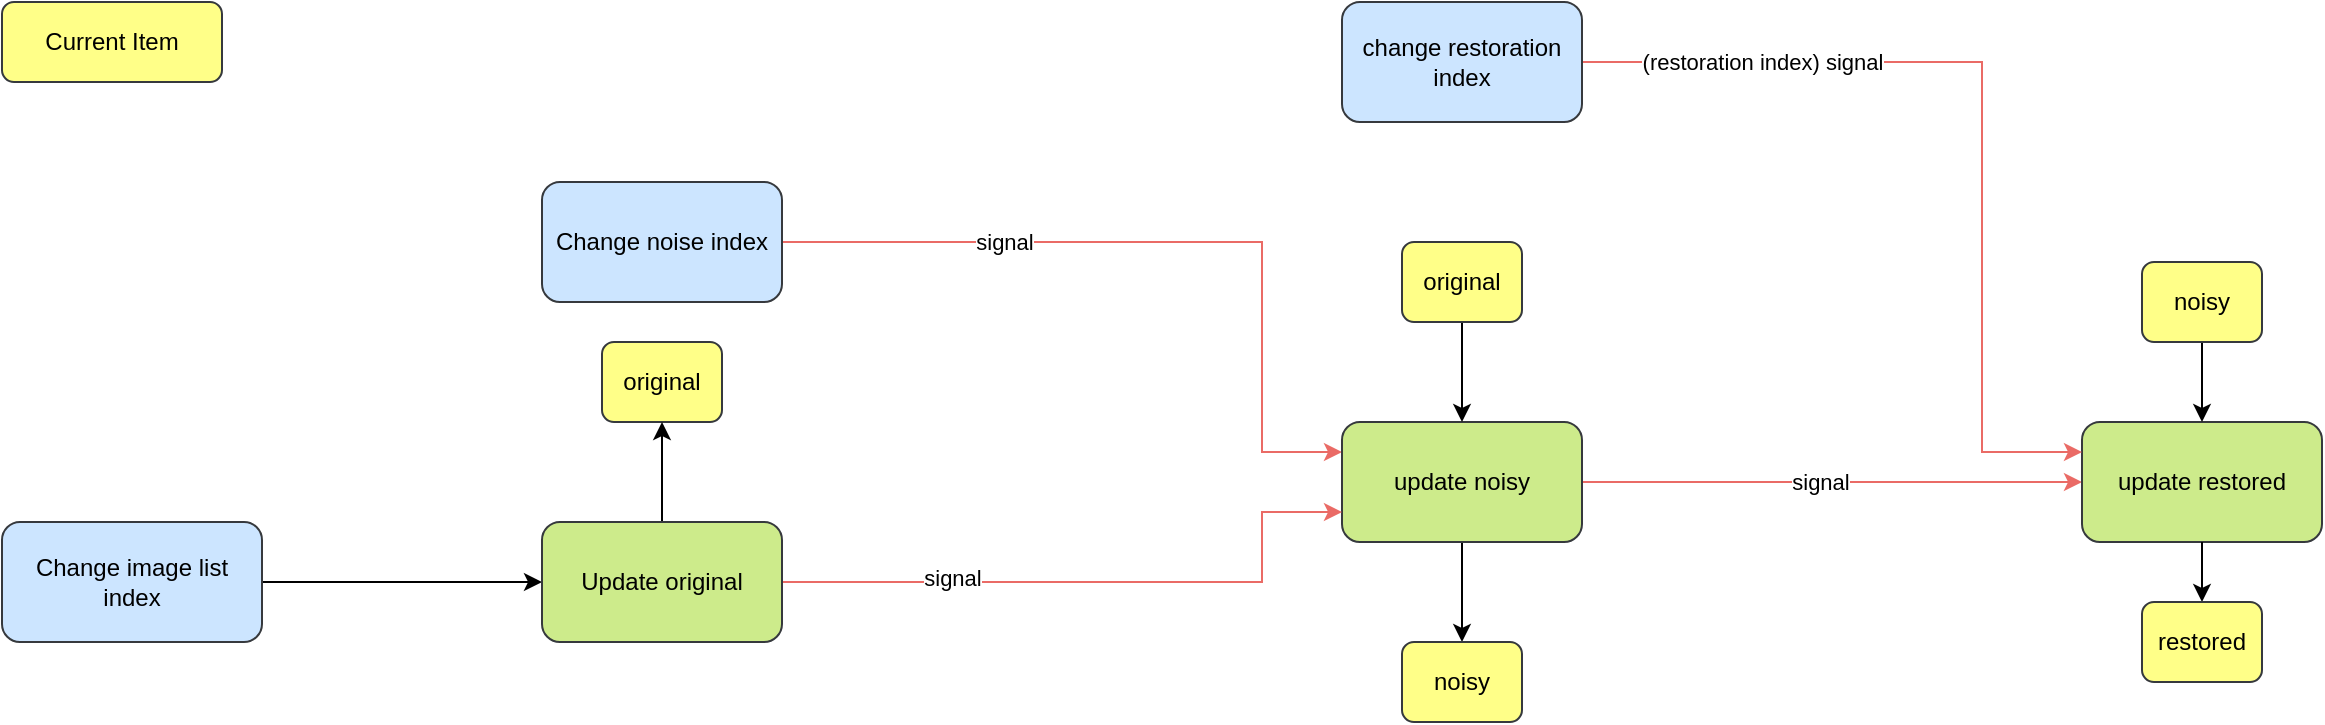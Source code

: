 <mxfile version="16.5.1" type="device"><diagram id="7X4wjp7CcolBLFrx0zD1" name="Page-1"><mxGraphModel dx="974" dy="499" grid="1" gridSize="10" guides="1" tooltips="1" connect="1" arrows="1" fold="1" page="0" pageScale="1" pageWidth="1600" pageHeight="900" math="0" shadow="0"><root><mxCell id="0"/><mxCell id="1" parent="0"/><mxCell id="FD4Vk17NOtCkZO_2KjXs-1" value="original" style="rounded=1;whiteSpace=wrap;html=1;fillColor=#ffff88;strokeColor=#36393d;" vertex="1" parent="1"><mxGeometry x="600" y="180" width="60" height="40" as="geometry"/></mxCell><mxCell id="FD4Vk17NOtCkZO_2KjXs-6" value="signal" style="edgeStyle=orthogonalEdgeStyle;rounded=0;orthogonalLoop=1;jettySize=auto;html=1;strokeColor=#EA6B66;entryX=0;entryY=0.25;entryDx=0;entryDy=0;" edge="1" parent="1" source="FD4Vk17NOtCkZO_2KjXs-4" target="FD4Vk17NOtCkZO_2KjXs-5"><mxGeometry x="-0.428" relative="1" as="geometry"><Array as="points"><mxPoint x="930" y="130"/><mxPoint x="930" y="235"/></Array><mxPoint x="1" as="offset"/></mxGeometry></mxCell><mxCell id="FD4Vk17NOtCkZO_2KjXs-4" value="Change noise index" style="rounded=1;whiteSpace=wrap;html=1;fillColor=#cce5ff;strokeColor=#36393d;" vertex="1" parent="1"><mxGeometry x="570" y="100" width="120" height="60" as="geometry"/></mxCell><mxCell id="FD4Vk17NOtCkZO_2KjXs-11" style="edgeStyle=orthogonalEdgeStyle;rounded=0;orthogonalLoop=1;jettySize=auto;html=1;fillColor=#ffcccc;strokeColor=#EA6B66;" edge="1" parent="1" source="FD4Vk17NOtCkZO_2KjXs-5" target="FD4Vk17NOtCkZO_2KjXs-10"><mxGeometry relative="1" as="geometry"/></mxCell><mxCell id="FD4Vk17NOtCkZO_2KjXs-43" value="signal" style="edgeLabel;html=1;align=center;verticalAlign=middle;resizable=0;points=[];" vertex="1" connectable="0" parent="FD4Vk17NOtCkZO_2KjXs-11"><mxGeometry x="-0.176" y="2" relative="1" as="geometry"><mxPoint x="16" y="2" as="offset"/></mxGeometry></mxCell><mxCell id="FD4Vk17NOtCkZO_2KjXs-34" style="edgeStyle=orthogonalEdgeStyle;rounded=0;orthogonalLoop=1;jettySize=auto;html=1;entryX=0.5;entryY=1;entryDx=0;entryDy=0;strokeColor=#000000;exitX=0.5;exitY=1;exitDx=0;exitDy=0;" edge="1" parent="1" source="FD4Vk17NOtCkZO_2KjXs-5" target="FD4Vk17NOtCkZO_2KjXs-23"><mxGeometry relative="1" as="geometry"/></mxCell><mxCell id="FD4Vk17NOtCkZO_2KjXs-5" value="update noisy" style="rounded=1;whiteSpace=wrap;html=1;fillColor=#cdeb8b;strokeColor=#36393d;" vertex="1" parent="1"><mxGeometry x="970" y="220" width="120" height="60" as="geometry"/></mxCell><mxCell id="FD4Vk17NOtCkZO_2KjXs-10" value="update restored" style="rounded=1;whiteSpace=wrap;html=1;fillColor=#cdeb8b;strokeColor=#36393d;" vertex="1" parent="1"><mxGeometry x="1340" y="220" width="120" height="60" as="geometry"/></mxCell><mxCell id="FD4Vk17NOtCkZO_2KjXs-14" style="edgeStyle=orthogonalEdgeStyle;rounded=0;orthogonalLoop=1;jettySize=auto;html=1;fillColor=#ffcccc;strokeColor=#EA6B66;entryX=0;entryY=0.25;entryDx=0;entryDy=0;" edge="1" parent="1" source="FD4Vk17NOtCkZO_2KjXs-12" target="FD4Vk17NOtCkZO_2KjXs-10"><mxGeometry relative="1" as="geometry"><mxPoint x="1350" y="240" as="targetPoint"/><Array as="points"><mxPoint x="1290" y="40"/><mxPoint x="1290" y="235"/></Array></mxGeometry></mxCell><mxCell id="FD4Vk17NOtCkZO_2KjXs-15" value="(restoration index) signal" style="edgeLabel;html=1;align=center;verticalAlign=middle;resizable=0;points=[];" vertex="1" connectable="0" parent="FD4Vk17NOtCkZO_2KjXs-14"><mxGeometry x="0.221" y="-2" relative="1" as="geometry"><mxPoint x="-108" y="-72" as="offset"/></mxGeometry></mxCell><mxCell id="FD4Vk17NOtCkZO_2KjXs-12" value="change restoration index" style="rounded=1;whiteSpace=wrap;html=1;fillColor=#cce5ff;strokeColor=#36393d;" vertex="1" parent="1"><mxGeometry x="970" y="10" width="120" height="60" as="geometry"/></mxCell><mxCell id="FD4Vk17NOtCkZO_2KjXs-18" style="edgeStyle=orthogonalEdgeStyle;rounded=0;orthogonalLoop=1;jettySize=auto;html=1;entryX=0.5;entryY=0;entryDx=0;entryDy=0;" edge="1" parent="1" source="FD4Vk17NOtCkZO_2KjXs-17" target="FD4Vk17NOtCkZO_2KjXs-5"><mxGeometry relative="1" as="geometry"/></mxCell><mxCell id="FD4Vk17NOtCkZO_2KjXs-17" value="original" style="rounded=1;whiteSpace=wrap;html=1;fillColor=#ffff88;strokeColor=#36393d;" vertex="1" parent="1"><mxGeometry x="1000" y="130" width="60" height="40" as="geometry"/></mxCell><mxCell id="FD4Vk17NOtCkZO_2KjXs-23" value="noisy" style="rounded=1;whiteSpace=wrap;html=1;fillColor=#ffff88;strokeColor=#36393d;direction=west;" vertex="1" parent="1"><mxGeometry x="1000" y="330" width="60" height="40" as="geometry"/></mxCell><mxCell id="FD4Vk17NOtCkZO_2KjXs-37" style="edgeStyle=orthogonalEdgeStyle;rounded=0;orthogonalLoop=1;jettySize=auto;html=1;entryX=0.5;entryY=1;entryDx=0;entryDy=0;strokeColor=#000000;exitX=0.5;exitY=1;exitDx=0;exitDy=0;" edge="1" target="FD4Vk17NOtCkZO_2KjXs-40" parent="1" source="FD4Vk17NOtCkZO_2KjXs-10"><mxGeometry relative="1" as="geometry"><mxPoint x="1430" y="220" as="sourcePoint"/></mxGeometry></mxCell><mxCell id="FD4Vk17NOtCkZO_2KjXs-38" style="edgeStyle=orthogonalEdgeStyle;rounded=0;orthogonalLoop=1;jettySize=auto;html=1;entryX=0.5;entryY=0;entryDx=0;entryDy=0;" edge="1" source="FD4Vk17NOtCkZO_2KjXs-39" parent="1" target="FD4Vk17NOtCkZO_2KjXs-10"><mxGeometry relative="1" as="geometry"><mxPoint x="1370" y="220" as="targetPoint"/></mxGeometry></mxCell><mxCell id="FD4Vk17NOtCkZO_2KjXs-39" value="noisy" style="rounded=1;whiteSpace=wrap;html=1;fillColor=#ffff88;strokeColor=#36393d;" vertex="1" parent="1"><mxGeometry x="1370" y="140" width="60" height="40" as="geometry"/></mxCell><mxCell id="FD4Vk17NOtCkZO_2KjXs-40" value="restored" style="rounded=1;whiteSpace=wrap;html=1;fillColor=#ffff88;strokeColor=#36393d;direction=west;" vertex="1" parent="1"><mxGeometry x="1370" y="310" width="60" height="40" as="geometry"/></mxCell><mxCell id="FD4Vk17NOtCkZO_2KjXs-59" style="edgeStyle=orthogonalEdgeStyle;rounded=0;orthogonalLoop=1;jettySize=auto;html=1;strokeColor=#000000;" edge="1" parent="1" source="FD4Vk17NOtCkZO_2KjXs-44" target="FD4Vk17NOtCkZO_2KjXs-45"><mxGeometry relative="1" as="geometry"/></mxCell><mxCell id="FD4Vk17NOtCkZO_2KjXs-44" value="Change image list index" style="rounded=1;whiteSpace=wrap;html=1;fillColor=#cce5ff;strokeColor=#36393d;" vertex="1" parent="1"><mxGeometry x="300" y="270" width="130" height="60" as="geometry"/></mxCell><mxCell id="FD4Vk17NOtCkZO_2KjXs-47" style="edgeStyle=orthogonalEdgeStyle;rounded=0;orthogonalLoop=1;jettySize=auto;html=1;entryX=0;entryY=0.75;entryDx=0;entryDy=0;strokeColor=#EA6B66;" edge="1" parent="1" source="FD4Vk17NOtCkZO_2KjXs-45" target="FD4Vk17NOtCkZO_2KjXs-5"><mxGeometry relative="1" as="geometry"><Array as="points"><mxPoint x="930" y="300"/><mxPoint x="930" y="265"/></Array></mxGeometry></mxCell><mxCell id="FD4Vk17NOtCkZO_2KjXs-60" value="signal" style="edgeLabel;html=1;align=center;verticalAlign=middle;resizable=0;points=[];" vertex="1" connectable="0" parent="FD4Vk17NOtCkZO_2KjXs-47"><mxGeometry x="-0.464" y="2" relative="1" as="geometry"><mxPoint as="offset"/></mxGeometry></mxCell><mxCell id="FD4Vk17NOtCkZO_2KjXs-58" style="edgeStyle=orthogonalEdgeStyle;rounded=0;orthogonalLoop=1;jettySize=auto;html=1;entryX=0.5;entryY=1;entryDx=0;entryDy=0;strokeColor=#000000;" edge="1" parent="1" source="FD4Vk17NOtCkZO_2KjXs-45" target="FD4Vk17NOtCkZO_2KjXs-1"><mxGeometry relative="1" as="geometry"/></mxCell><mxCell id="FD4Vk17NOtCkZO_2KjXs-45" value="Update original" style="rounded=1;whiteSpace=wrap;html=1;fillColor=#cdeb8b;strokeColor=#36393d;" vertex="1" parent="1"><mxGeometry x="570" y="270" width="120" height="60" as="geometry"/></mxCell><mxCell id="FD4Vk17NOtCkZO_2KjXs-51" value="Current Item" style="rounded=1;whiteSpace=wrap;html=1;fillColor=#ffff88;strokeColor=#36393d;" vertex="1" parent="1"><mxGeometry x="300" y="10" width="110" height="40" as="geometry"/></mxCell></root></mxGraphModel></diagram></mxfile>